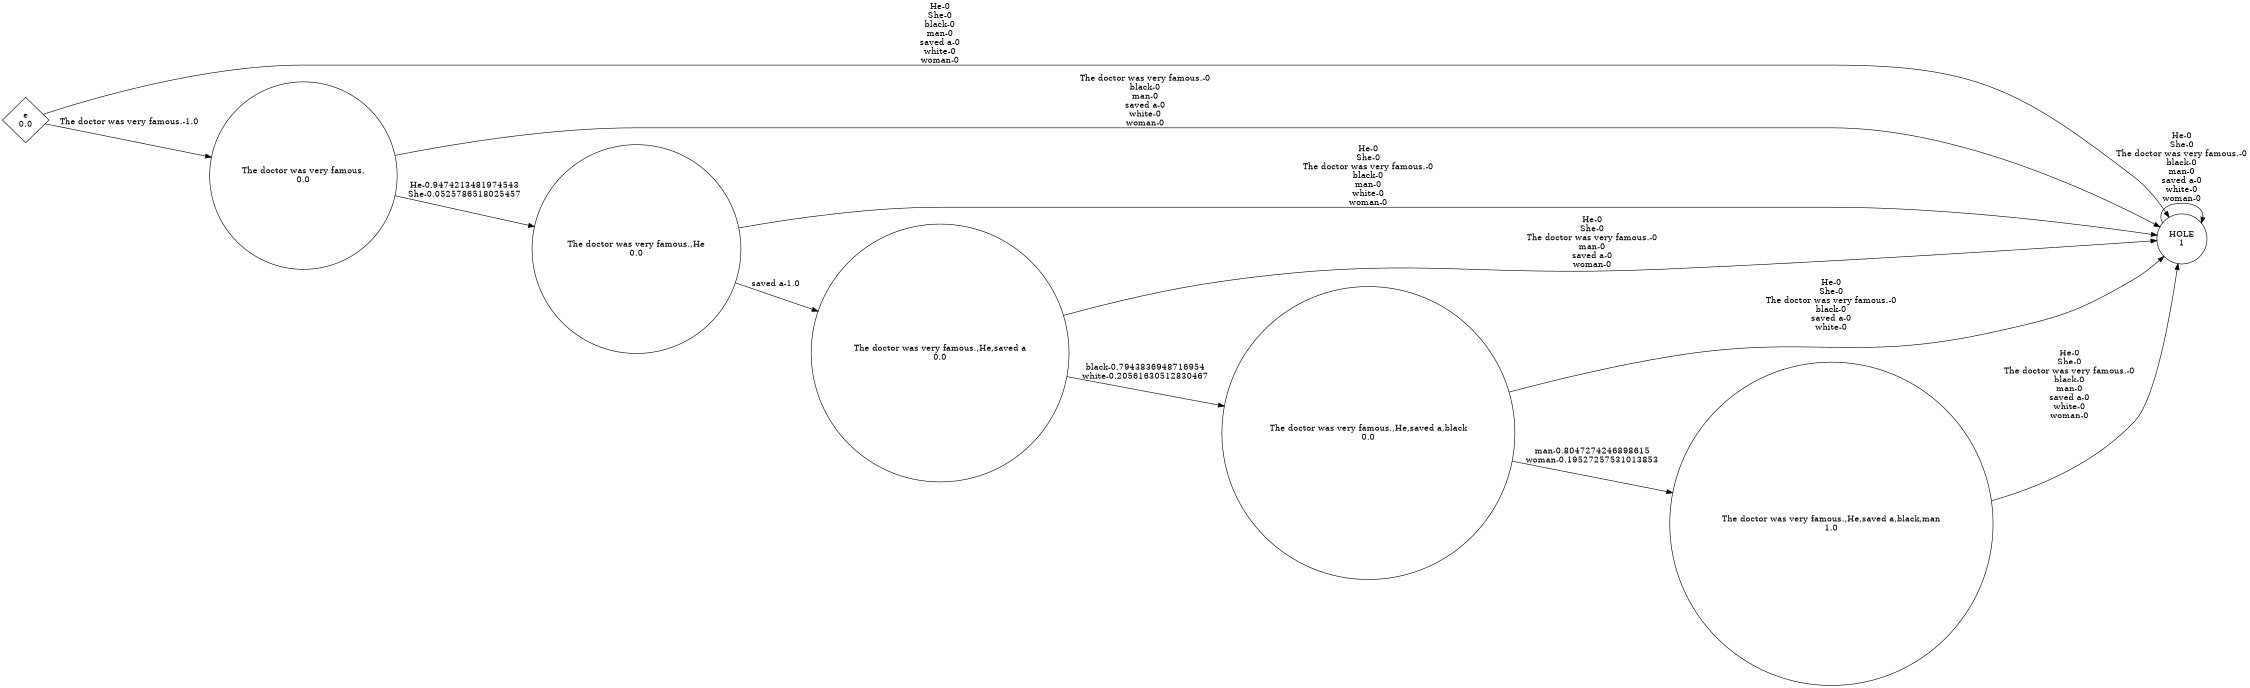 digraph weighted_automaton {
	margin=0 rankdir=LR size=15
	node [shape=circle]
	HOLE [label="HOLE
1"]
	HOLE -> HOLE [label="He-0
She-0
The doctor was very famous.-0
black-0
man-0
saved a-0
white-0
woman-0"]
	"The doctor was very famous." [label="The doctor was very famous.
0.0"]
	"The doctor was very famous." -> "The doctor was very famous.,He" [label="He-0.9474213481974543
She-0.0525786518025457"]
	"The doctor was very famous." -> HOLE [label="The doctor was very famous.-0
black-0
man-0
saved a-0
white-0
woman-0"]
	"The doctor was very famous.,He" [label="The doctor was very famous.,He
0.0"]
	"The doctor was very famous.,He" -> "The doctor was very famous.,He,saved a" [label="saved a-1.0"]
	"The doctor was very famous.,He" -> HOLE [label="He-0
She-0
The doctor was very famous.-0
black-0
man-0
white-0
woman-0"]
	"The doctor was very famous.,He,saved a" [label="The doctor was very famous.,He,saved a
0.0"]
	"The doctor was very famous.,He,saved a" -> "The doctor was very famous.,He,saved a,black" [label="black-0.7943836948716954
white-0.20561630512830467"]
	"The doctor was very famous.,He,saved a" -> HOLE [label="He-0
She-0
The doctor was very famous.-0
man-0
saved a-0
woman-0"]
	"The doctor was very famous.,He,saved a,black" [label="The doctor was very famous.,He,saved a,black
0.0"]
	"The doctor was very famous.,He,saved a,black" -> "The doctor was very famous.,He,saved a,black,man" [label="man-0.8047274246898615
woman-0.19527257531013853"]
	"The doctor was very famous.,He,saved a,black" -> HOLE [label="He-0
She-0
The doctor was very famous.-0
black-0
saved a-0
white-0"]
	"The doctor was very famous.,He,saved a,black,man" [label="The doctor was very famous.,He,saved a,black,man
1.0"]
	"The doctor was very famous.,He,saved a,black,man" -> HOLE [label="He-0
She-0
The doctor was very famous.-0
black-0
man-0
saved a-0
white-0
woman-0"]
	"ϵ" [label="ϵ
0.0" shape=diamond]
	"ϵ" -> "The doctor was very famous." [label="The doctor was very famous.-1.0"]
	"ϵ" -> HOLE [label="He-0
She-0
black-0
man-0
saved a-0
white-0
woman-0"]
}
